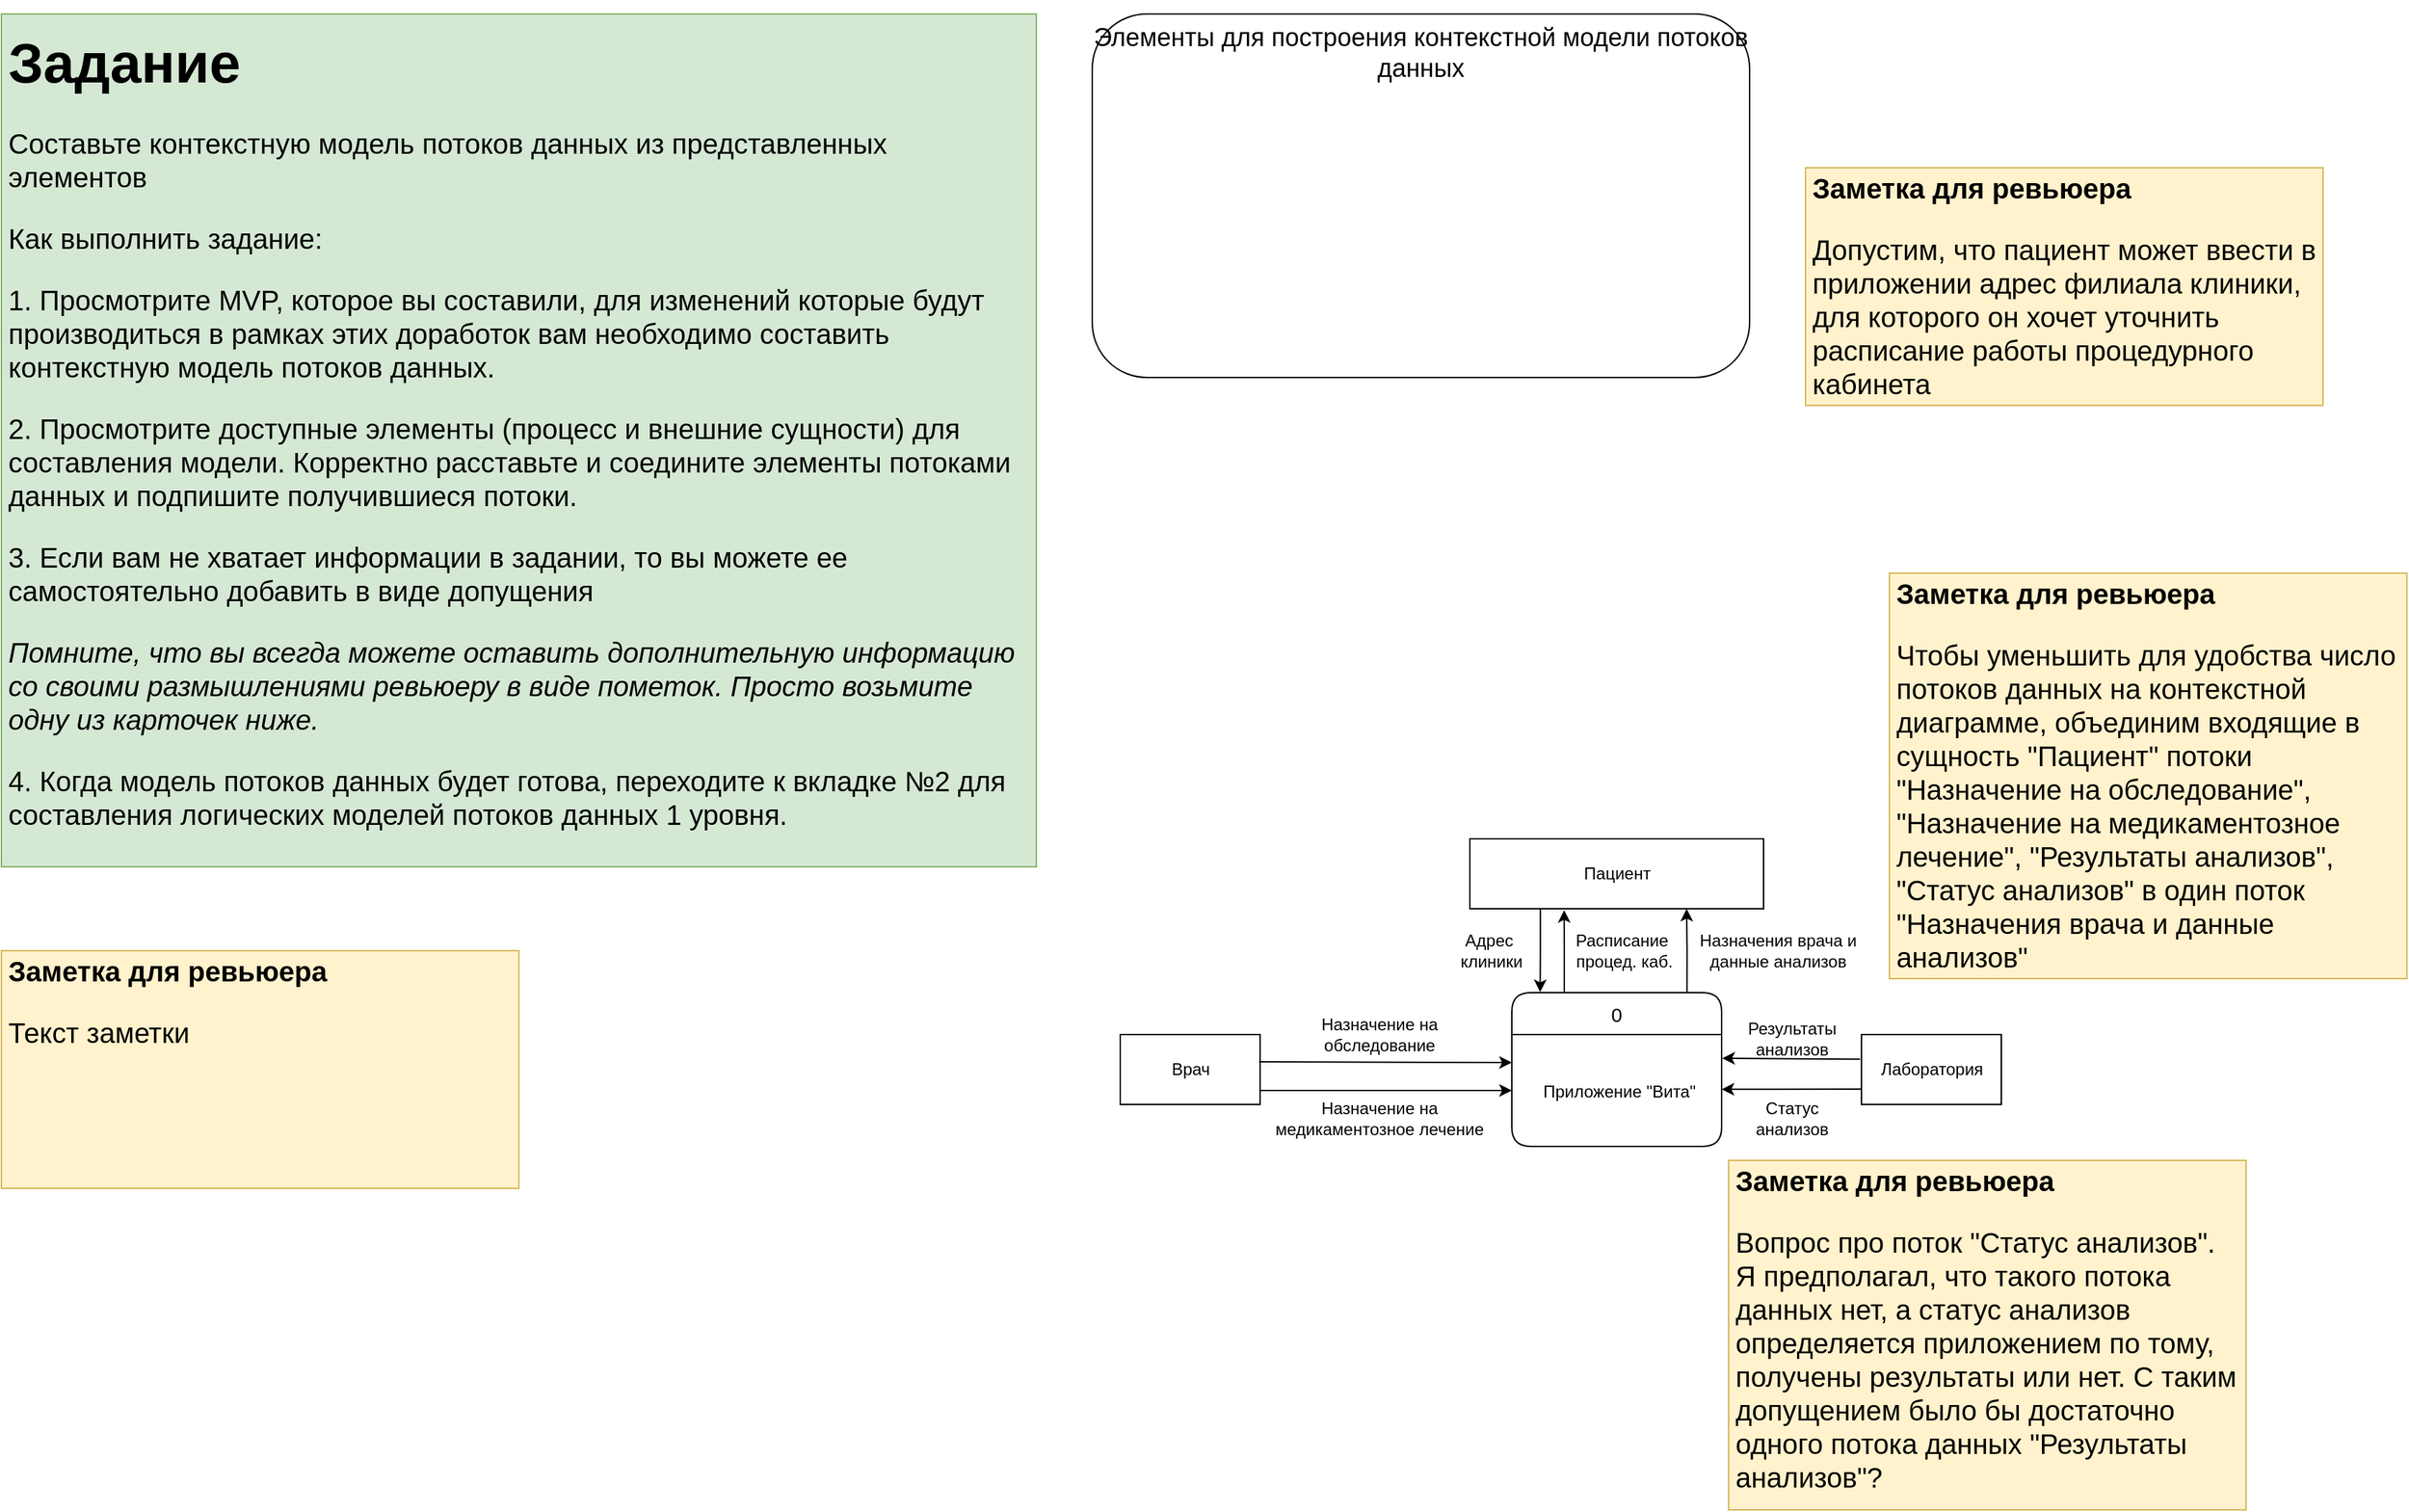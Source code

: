 <mxfile version="24.8.9" pages="2">
  <diagram id="FZimzOWbiY0pmrnXrLaN" name="DFD контекстная">
    <mxGraphModel dx="1748" dy="1575" grid="1" gridSize="10" guides="1" tooltips="1" connect="1" arrows="1" fold="1" page="1" pageScale="1" pageWidth="827" pageHeight="1169" math="0" shadow="0">
      <root>
        <mxCell id="0" />
        <mxCell id="1" parent="0" />
        <mxCell id="komNeLyyzliTDDAAMzvB-7" value="&lt;font style=&quot;font-size: 18px;&quot;&gt;Элементы для построения&amp;nbsp;&lt;span style=&quot;caret-color: rgb(0, 0, 0); text-align: start; text-size-adjust: auto;&quot; data-reactroot=&quot;&quot; class=&quot;notion-enable-hover&quot; data-token-index=&quot;0&quot;&gt;контекстной модели потоков данных&lt;/span&gt;&lt;/font&gt;" style="rounded=1;whiteSpace=wrap;html=1;verticalAlign=top;" parent="1" vertex="1">
          <mxGeometry x="10" y="-1120" width="470" height="260" as="geometry" />
        </mxCell>
        <mxCell id="komNeLyyzliTDDAAMzvB-3" value="Врач" style="html=1;dashed=0;whitespace=wrap;" parent="1" vertex="1">
          <mxGeometry x="30" y="-390" width="100" height="50" as="geometry" />
        </mxCell>
        <mxCell id="komNeLyyzliTDDAAMzvB-4" value="Лаборатория" style="html=1;dashed=0;whitespace=wrap;" parent="1" vertex="1">
          <mxGeometry x="560" y="-390" width="100" height="50" as="geometry" />
        </mxCell>
        <mxCell id="komNeLyyzliTDDAAMzvB-5" value="Пациент" style="html=1;dashed=0;whitespace=wrap;" parent="1" vertex="1">
          <mxGeometry x="280" y="-530" width="210" height="50" as="geometry" />
        </mxCell>
        <mxCell id="komNeLyyzliTDDAAMzvB-8" value="&lt;h1&gt;&lt;font style=&quot;font-size: 40px;&quot;&gt;Задание&lt;/font&gt;&lt;/h1&gt;&lt;font style=&quot;font-size: 20px;&quot;&gt;Составьте контекстную модель потоков данных из представленных элементов&lt;br&gt;&lt;/font&gt;&lt;p style=&quot;font-size: 20px;&quot;&gt;&lt;font style=&quot;font-size: 20px;&quot;&gt;Как выполнить задание:&lt;/font&gt;&lt;/p&gt;&lt;p style=&quot;font-size: 20px;&quot;&gt;&lt;font style=&quot;font-size: 20px;&quot;&gt;1. Просмотрите MVP, которое вы составили, для изменений которые будут производиться в рамках этих доработок вам необходимо составить контекстную модель потоков данных.&amp;nbsp;&lt;/font&gt;&lt;/p&gt;&lt;p style=&quot;font-size: 20px;&quot;&gt;2. Просмотрите доступные элементы (процесс и внешние сущности) для составления модели.&lt;span style=&quot;background-color: initial;&quot;&gt;&amp;nbsp;Корректно расставьте и соедините элементы потоками данных и подпишите получившиеся потоки.&lt;/span&gt;&lt;/p&gt;&lt;p style=&quot;font-size: 20px;&quot;&gt;&lt;font style=&quot;font-size: 20px;&quot;&gt;3. Если вам не хватает информации в задании, то вы можете ее самостоятельно добавить в виде допущения&lt;/font&gt;&lt;/p&gt;&lt;p style=&quot;font-size: 20px;&quot;&gt;&lt;i&gt;Помните, что вы всегда можете оставить дополнительную информацию со своими размышлениями ревьюеру в виде пометок. Просто возьмите одну из карточек ниже.&amp;nbsp;&lt;/i&gt;&lt;/p&gt;&lt;p style=&quot;font-size: 20px;&quot;&gt;&lt;font style=&quot;font-size: 20px;&quot;&gt;4. Когда модель потоков данных будет готова, переходите к вкладке №2 для составления логических моделей потоков данных 1 уровня.&lt;/font&gt;&lt;/p&gt;" style="text;html=1;strokeColor=#82b366;fillColor=#d5e8d4;spacing=5;spacingTop=-20;whiteSpace=wrap;overflow=hidden;rounded=0;fontSize=16;" parent="1" vertex="1">
          <mxGeometry x="-770" y="-1120" width="740" height="610" as="geometry" />
        </mxCell>
        <mxCell id="komNeLyyzliTDDAAMzvB-9" value="&lt;h1 style=&quot;font-size: 20px;&quot;&gt;&lt;font style=&quot;font-size: 20px;&quot;&gt;Заметка для ревьюера&lt;/font&gt;&lt;/h1&gt;&lt;p style=&quot;font-size: 20px;&quot;&gt;&lt;font style=&quot;font-size: 20px;&quot;&gt;Текст заметки&lt;/font&gt;&lt;/p&gt;" style="text;html=1;strokeColor=#d6b656;fillColor=#fff2cc;spacing=5;spacingTop=-20;whiteSpace=wrap;overflow=hidden;rounded=0;fontSize=20;" parent="1" vertex="1">
          <mxGeometry x="-770" y="-450" width="370" height="170" as="geometry" />
        </mxCell>
        <mxCell id="komNeLyyzliTDDAAMzvB-10" value="&lt;h1 style=&quot;font-size: 20px;&quot;&gt;&lt;font style=&quot;font-size: 20px;&quot;&gt;Заметка для ревьюера&lt;/font&gt;&lt;/h1&gt;&lt;p style=&quot;font-size: 20px;&quot;&gt;&lt;font style=&quot;font-size: 20px;&quot;&gt;Чтобы уменьшить для удобства число потоков данных на контекстной диаграмме, объединим входящие в сущность &quot;Пациент&quot; потоки &quot;Назначение на обследование&quot;, &quot;Назначение на медикаментозное лечение&quot;, &quot;Результаты анализов&quot;, &quot;Статус анализов&quot; в один поток &quot;Назначения врача и данные анализов&quot;&lt;/font&gt;&lt;/p&gt;" style="text;html=1;strokeColor=#d6b656;fillColor=#fff2cc;spacing=5;spacingTop=-20;whiteSpace=wrap;overflow=hidden;rounded=0;fontSize=20;" parent="1" vertex="1">
          <mxGeometry x="580" y="-720" width="370" height="290" as="geometry" />
        </mxCell>
        <mxCell id="komNeLyyzliTDDAAMzvB-12" value="&lt;h1 style=&quot;font-size: 20px;&quot;&gt;&lt;font style=&quot;font-size: 20px;&quot;&gt;Заметка для ревьюера&lt;/font&gt;&lt;/h1&gt;&lt;p style=&quot;font-size: 20px;&quot;&gt;Вопрос про поток &quot;Статус анализов&quot;. Я предполагал, что такого потока данных нет, а статус анализов определяется приложением по тому, получены результаты или нет. С таким допущением было бы достаточно одного потока данных &quot;Результаты анализов&quot;?&lt;/p&gt;" style="text;html=1;strokeColor=#d6b656;fillColor=#fff2cc;spacing=5;spacingTop=-20;whiteSpace=wrap;overflow=hidden;rounded=0;fontSize=20;" parent="1" vertex="1">
          <mxGeometry x="465" y="-300" width="370" height="250" as="geometry" />
        </mxCell>
        <mxCell id="komNeLyyzliTDDAAMzvB-13" value="&lt;h1 style=&quot;font-size: 20px;&quot;&gt;&lt;font style=&quot;font-size: 20px;&quot;&gt;Заметка для ревьюера&lt;/font&gt;&lt;/h1&gt;&lt;p style=&quot;font-size: 20px;&quot;&gt;&lt;font style=&quot;font-size: 20px;&quot;&gt;Допустим, что пациент может ввести в приложении адрес филиала клиники, для которого он хочет уточнить расписание работы процедурного кабинета&lt;/font&gt;&lt;/p&gt;" style="text;html=1;strokeColor=#d6b656;fillColor=#fff2cc;spacing=5;spacingTop=-20;whiteSpace=wrap;overflow=hidden;rounded=0;fontSize=20;" parent="1" vertex="1">
          <mxGeometry x="520" y="-1010" width="370" height="170" as="geometry" />
        </mxCell>
        <mxCell id="rhUK0AfXt017CsrgmApv-1" value="0" style="swimlane;childLayout=stackLayout;horizontal=1;startSize=30;horizontalStack=0;rounded=1;fontSize=14;fontStyle=0;strokeWidth=1;resizeParent=0;resizeLast=1;shadow=0;dashed=0;align=center;fillColor=#FFFFFF;" parent="1" vertex="1">
          <mxGeometry x="310" y="-420" width="150" height="110" as="geometry" />
        </mxCell>
        <mxCell id="rhUK0AfXt017CsrgmApv-2" value="Приложение &quot;Вита&quot;" style="align=center;strokeColor=none;fillColor=none;spacingLeft=4;fontSize=12;verticalAlign=middle;resizable=0;rotatable=0;part=1;" parent="rhUK0AfXt017CsrgmApv-1" vertex="1">
          <mxGeometry y="30" width="150" height="80" as="geometry" />
        </mxCell>
        <mxCell id="DyzooZcNPUXdEkCX1lVG-3" style="edgeStyle=orthogonalEdgeStyle;rounded=0;orthogonalLoop=1;jettySize=auto;html=1;exitX=0.24;exitY=1.005;exitDx=0;exitDy=0;entryX=0.135;entryY=-0.003;entryDx=0;entryDy=0;entryPerimeter=0;exitPerimeter=0;" parent="1" source="komNeLyyzliTDDAAMzvB-5" target="rhUK0AfXt017CsrgmApv-1" edge="1">
          <mxGeometry relative="1" as="geometry" />
        </mxCell>
        <mxCell id="DyzooZcNPUXdEkCX1lVG-5" style="edgeStyle=orthogonalEdgeStyle;rounded=0;orthogonalLoop=1;jettySize=auto;html=1;exitX=0.25;exitY=0;exitDx=0;exitDy=0;entryX=0.321;entryY=1.019;entryDx=0;entryDy=0;entryPerimeter=0;" parent="1" source="rhUK0AfXt017CsrgmApv-1" target="komNeLyyzliTDDAAMzvB-5" edge="1">
          <mxGeometry relative="1" as="geometry">
            <mxPoint x="370" y="-470" as="sourcePoint" />
            <mxPoint x="370" y="-409" as="targetPoint" />
          </mxGeometry>
        </mxCell>
        <mxCell id="DyzooZcNPUXdEkCX1lVG-6" value="" style="endArrow=classic;html=1;rounded=0;entryX=0;entryY=0.25;entryDx=0;entryDy=0;exitX=0.993;exitY=0.391;exitDx=0;exitDy=0;exitPerimeter=0;" parent="1" source="komNeLyyzliTDDAAMzvB-3" target="rhUK0AfXt017CsrgmApv-2" edge="1">
          <mxGeometry width="50" height="50" relative="1" as="geometry">
            <mxPoint x="220" y="-370" as="sourcePoint" />
            <mxPoint x="170" y="-420" as="targetPoint" />
          </mxGeometry>
        </mxCell>
        <mxCell id="DyzooZcNPUXdEkCX1lVG-9" value="" style="endArrow=classic;html=1;rounded=0;exitX=-0.01;exitY=0.353;exitDx=0;exitDy=0;exitPerimeter=0;entryX=1.003;entryY=0.212;entryDx=0;entryDy=0;entryPerimeter=0;" parent="1" source="komNeLyyzliTDDAAMzvB-4" target="rhUK0AfXt017CsrgmApv-2" edge="1">
          <mxGeometry width="50" height="50" relative="1" as="geometry">
            <mxPoint x="420" y="-360" as="sourcePoint" />
            <mxPoint x="470" y="-410" as="targetPoint" />
          </mxGeometry>
        </mxCell>
        <mxCell id="zFSTR2425-RGVQLwUXtE-1" value="Результаты &lt;br&gt;анализов" style="text;html=1;align=center;verticalAlign=middle;resizable=0;points=[];autosize=1;strokeColor=none;fillColor=none;" parent="1" vertex="1">
          <mxGeometry x="465" y="-407" width="90" height="40" as="geometry" />
        </mxCell>
        <mxCell id="zFSTR2425-RGVQLwUXtE-2" value="Назначение на &lt;br&gt;обследование" style="text;html=1;align=center;verticalAlign=middle;resizable=0;points=[];autosize=1;strokeColor=none;fillColor=none;" parent="1" vertex="1">
          <mxGeometry x="160" y="-410" width="110" height="40" as="geometry" />
        </mxCell>
        <mxCell id="zFSTR2425-RGVQLwUXtE-3" value="Расписание&amp;nbsp;&lt;br&gt;процед. каб." style="text;html=1;align=center;verticalAlign=middle;resizable=0;points=[];autosize=1;strokeColor=none;fillColor=none;" parent="1" vertex="1">
          <mxGeometry x="345" y="-470" width="90" height="40" as="geometry" />
        </mxCell>
        <mxCell id="zFSTR2425-RGVQLwUXtE-4" value="Адрес&amp;nbsp;&lt;br&gt;клиники" style="text;html=1;align=center;verticalAlign=middle;resizable=0;points=[];autosize=1;strokeColor=none;fillColor=none;" parent="1" vertex="1">
          <mxGeometry x="260" y="-470" width="70" height="40" as="geometry" />
        </mxCell>
        <mxCell id="x0wfG59LnmoMr6hHMUC0-1" value="" style="endArrow=classic;html=1;rounded=0;entryX=0.991;entryY=0.646;entryDx=0;entryDy=0;entryPerimeter=0;" edge="1" parent="1">
          <mxGeometry width="50" height="50" relative="1" as="geometry">
            <mxPoint x="560" y="-351" as="sourcePoint" />
            <mxPoint x="460.0" y="-350.82" as="targetPoint" />
          </mxGeometry>
        </mxCell>
        <mxCell id="x0wfG59LnmoMr6hHMUC0-2" value="Статус&lt;br&gt;анализов" style="text;html=1;align=center;verticalAlign=middle;resizable=0;points=[];autosize=1;strokeColor=none;fillColor=none;" vertex="1" parent="1">
          <mxGeometry x="470" y="-350" width="80" height="40" as="geometry" />
        </mxCell>
        <mxCell id="x0wfG59LnmoMr6hHMUC0-3" value="" style="endArrow=classic;html=1;rounded=0;entryX=0;entryY=0.5;entryDx=0;entryDy=0;exitX=0.997;exitY=0.8;exitDx=0;exitDy=0;exitPerimeter=0;" edge="1" parent="1" source="komNeLyyzliTDDAAMzvB-3" target="rhUK0AfXt017CsrgmApv-2">
          <mxGeometry width="50" height="50" relative="1" as="geometry">
            <mxPoint x="169" y="-350" as="sourcePoint" />
            <mxPoint x="310" y="-350" as="targetPoint" />
          </mxGeometry>
        </mxCell>
        <mxCell id="x0wfG59LnmoMr6hHMUC0-5" value="Назначение на &lt;br&gt;медикаментозное лечение" style="text;html=1;align=center;verticalAlign=middle;resizable=0;points=[];autosize=1;strokeColor=none;fillColor=none;" vertex="1" parent="1">
          <mxGeometry x="130" y="-350" width="170" height="40" as="geometry" />
        </mxCell>
        <mxCell id="x0wfG59LnmoMr6hHMUC0-9" style="edgeStyle=orthogonalEdgeStyle;rounded=0;orthogonalLoop=1;jettySize=auto;html=1;exitX=0.835;exitY=0.002;exitDx=0;exitDy=0;entryX=0.321;entryY=1.019;entryDx=0;entryDy=0;entryPerimeter=0;exitPerimeter=0;" edge="1" parent="1" source="rhUK0AfXt017CsrgmApv-1">
          <mxGeometry relative="1" as="geometry">
            <mxPoint x="436" y="-421" as="sourcePoint" />
            <mxPoint x="435" y="-480" as="targetPoint" />
          </mxGeometry>
        </mxCell>
        <mxCell id="x0wfG59LnmoMr6hHMUC0-10" value="Назначения врача и&lt;br&gt;данные анализов" style="text;html=1;align=center;verticalAlign=middle;resizable=0;points=[];autosize=1;strokeColor=none;fillColor=none;" vertex="1" parent="1">
          <mxGeometry x="430" y="-470" width="140" height="40" as="geometry" />
        </mxCell>
      </root>
    </mxGraphModel>
  </diagram>
  <diagram id="5hfhekeH1kYWlCb4wukP" name="DFD логические">
    <mxGraphModel dx="4513" dy="2795" grid="1" gridSize="10" guides="1" tooltips="1" connect="1" arrows="1" fold="1" page="1" pageScale="1" pageWidth="827" pageHeight="1169" math="0" shadow="0">
      <root>
        <mxCell id="0" />
        <mxCell id="1" parent="0" />
        <mxCell id="a9Sl7O8uez9xCAdCzFx1-1" value="&lt;font style=&quot;font-size: 20px;&quot;&gt;Элементы для построения л&lt;span style=&quot;caret-color: rgb(0, 0, 0); text-align: start; text-size-adjust: auto;&quot; data-reactroot=&quot;&quot; class=&quot;notion-enable-hover&quot; data-token-index=&quot;0&quot;&gt;огических моделей потоков данных уровня 1&lt;/span&gt;&lt;/font&gt;" style="rounded=1;whiteSpace=wrap;html=1;verticalAlign=top;" parent="1" vertex="1">
          <mxGeometry x="10" y="-1120" width="800" height="320" as="geometry" />
        </mxCell>
        <mxCell id="a9Sl7O8uez9xCAdCzFx1-50" value="Пациент" style="html=1;fontSize=11;" parent="1" vertex="1">
          <mxGeometry x="259" y="-760" width="270" height="50" as="geometry" />
        </mxCell>
        <mxCell id="jHLPyTfG74UhzBoQ4_MS-1" style="edgeStyle=orthogonalEdgeStyle;rounded=0;orthogonalLoop=1;jettySize=auto;html=1;entryX=0.004;entryY=0.133;entryDx=0;entryDy=0;exitX=1;exitY=0.5;exitDx=0;exitDy=0;entryPerimeter=0;" parent="1" source="a9Sl7O8uez9xCAdCzFx1-51" target="TyFQIvKSNbhwDLeUT2OL-1" edge="1">
          <mxGeometry relative="1" as="geometry">
            <mxPoint x="167" y="-574" as="sourcePoint" />
            <Array as="points">
              <mxPoint x="163" y="-630" />
              <mxPoint x="224" y="-630" />
            </Array>
          </mxGeometry>
        </mxCell>
        <mxCell id="a9Sl7O8uez9xCAdCzFx1-51" value="Врач" style="html=1;fontSize=11;" parent="1" vertex="1">
          <mxGeometry x="29" y="-652.5" width="110" height="69" as="geometry" />
        </mxCell>
        <mxCell id="a9Sl7O8uez9xCAdCzFx1-52" value="Пациент" style="html=1;fontSize=11;" parent="1" vertex="1">
          <mxGeometry x="619" y="-220" width="110" height="50" as="geometry" />
        </mxCell>
        <mxCell id="Qt4h1afXodVWL4h-qMYQ-40" style="edgeStyle=orthogonalEdgeStyle;rounded=0;orthogonalLoop=1;jettySize=auto;html=1;entryX=-0.003;entryY=0.666;entryDx=0;entryDy=0;entryPerimeter=0;" edge="1" parent="1">
          <mxGeometry relative="1" as="geometry">
            <mxPoint x="189" y="-174.0" as="sourcePoint" />
            <mxPoint x="328.55" y="-174.08" as="targetPoint" />
            <Array as="points">
              <mxPoint x="229" y="-174" />
              <mxPoint x="229" y="-174" />
            </Array>
          </mxGeometry>
        </mxCell>
        <mxCell id="a9Sl7O8uez9xCAdCzFx1-53" value="Врач" style="html=1;fontSize=11;" parent="1" vertex="1">
          <mxGeometry x="79" y="-249.75" width="110" height="89.75" as="geometry" />
        </mxCell>
        <mxCell id="a9Sl7O8uez9xCAdCzFx1-55" value="Лаборатория" style="html=1;fontSize=11;" parent="1" vertex="1">
          <mxGeometry x="664" y="-649.5" width="110" height="69" as="geometry" />
        </mxCell>
        <mxCell id="JQqJk8gsrpiBfC45wu2H-1" value="&lt;h1&gt;&lt;font style=&quot;font-size: 40px;&quot;&gt;Задание&lt;/font&gt;&lt;/h1&gt;&lt;font style=&quot;font-size: 20px;&quot;&gt;Составьте две логические модели потоков данных 1 уровня из представленных элементов. По одной для каждого процесса.&lt;br&gt;&lt;/font&gt;&lt;p style=&quot;font-size: 20px;&quot;&gt;&lt;font style=&quot;font-size: 20px;&quot;&gt;Как выполнить задание:&lt;/font&gt;&lt;/p&gt;&lt;span style=&quot;font-size: 20px;&quot;&gt;1. Просмотрите MVP, которое вы составили, для изменений которые будут производиться в рамках этих доработок вам необходимо составить две логические модели потоков данных.&amp;nbsp;&lt;/span&gt;&lt;p style=&quot;font-size: 20px;&quot;&gt;2. Просмотрите доступные элементы (процесс и внешние сущности) для составления модели.&lt;span style=&quot;background-color: initial;&quot;&gt;&amp;nbsp;Корректно расставьте, соедините элементы потоками данных и подпишите получившиеся потоки.&amp;nbsp;&lt;/span&gt;&lt;/p&gt;&lt;p style=&quot;font-size: 20px;&quot;&gt;3. Добавьте в модели потоков данных к каждому процессу недостающие хранилища данных.&lt;/p&gt;&lt;p style=&quot;font-size: 20px;&quot;&gt;&lt;font style=&quot;font-size: 20px;&quot;&gt;4. Если вам не хватает информации в задании, то вы можете ее самостоятельно добавить в виде допущения&lt;/font&gt;&lt;/p&gt;&lt;p style=&quot;font-size: 20px;&quot;&gt;&lt;i&gt;Помните, что вы всегда можете оставить дополнительную информацию со своими размышлениями ревьюеру в виде пометок. Просто возьмите одну из карточек ниже.&amp;nbsp;&lt;/i&gt;&lt;/p&gt;&lt;p style=&quot;font-size: 20px;&quot;&gt;&lt;font style=&quot;font-size: 20px;&quot;&gt;5. Когда модели потоков данных будут готовы сохраните получившийся файл в формате .drawio, он понадобиться вам в части &quot;Ревью&quot;&lt;/font&gt;&lt;/p&gt;" style="text;html=1;strokeColor=#82b366;fillColor=#d5e8d4;spacing=5;spacingTop=-20;whiteSpace=wrap;overflow=hidden;rounded=0;fontSize=16;" parent="1" vertex="1">
          <mxGeometry x="-770" y="-1120" width="740" height="660" as="geometry" />
        </mxCell>
        <mxCell id="JQqJk8gsrpiBfC45wu2H-2" value="&lt;h1 style=&quot;font-size: 20px;&quot;&gt;&lt;font style=&quot;font-size: 20px;&quot;&gt;Заметка для ревьюера&lt;/font&gt;&lt;/h1&gt;&lt;p style=&quot;font-size: 20px;&quot;&gt;&lt;font style=&quot;font-size: 20px;&quot;&gt;Текст заметки&lt;/font&gt;&lt;/p&gt;" style="text;html=1;strokeColor=#d6b656;fillColor=#fff2cc;spacing=5;spacingTop=-20;whiteSpace=wrap;overflow=hidden;rounded=0;fontSize=20;" parent="1" vertex="1">
          <mxGeometry x="-770" y="-410" width="370" height="170" as="geometry" />
        </mxCell>
        <mxCell id="JQqJk8gsrpiBfC45wu2H-3" value="&lt;h1 style=&quot;font-size: 20px;&quot;&gt;&lt;font style=&quot;font-size: 20px;&quot;&gt;Заметка для ревьюера&lt;/font&gt;&lt;/h1&gt;&lt;p style=&quot;font-size: 20px;&quot;&gt;&lt;font style=&quot;font-size: 20px;&quot;&gt;Текст заметки&lt;/font&gt;&lt;/p&gt;" style="text;html=1;strokeColor=#d6b656;fillColor=#fff2cc;spacing=5;spacingTop=-20;whiteSpace=wrap;overflow=hidden;rounded=0;fontSize=20;" parent="1" vertex="1">
          <mxGeometry x="-760" y="-400" width="370" height="170" as="geometry" />
        </mxCell>
        <mxCell id="JQqJk8gsrpiBfC45wu2H-4" value="&lt;h1 style=&quot;font-size: 20px;&quot;&gt;&lt;font style=&quot;font-size: 20px;&quot;&gt;Заметка для ревьюера&lt;/font&gt;&lt;/h1&gt;&lt;p style=&quot;font-size: 20px;&quot;&gt;&lt;font style=&quot;font-size: 20px;&quot;&gt;Текст заметки&lt;/font&gt;&lt;/p&gt;" style="text;html=1;strokeColor=#d6b656;fillColor=#fff2cc;spacing=5;spacingTop=-20;whiteSpace=wrap;overflow=hidden;rounded=0;fontSize=20;" parent="1" vertex="1">
          <mxGeometry x="-750" y="-390" width="370" height="170" as="geometry" />
        </mxCell>
        <mxCell id="JQqJk8gsrpiBfC45wu2H-5" value="&lt;h1 style=&quot;font-size: 20px;&quot;&gt;&lt;font style=&quot;font-size: 20px;&quot;&gt;Заметка для ревьюера&lt;/font&gt;&lt;/h1&gt;&lt;p style=&quot;font-size: 20px;&quot;&gt;&lt;font style=&quot;font-size: 20px;&quot;&gt;Текст заметки&lt;/font&gt;&lt;/p&gt;" style="text;html=1;strokeColor=#d6b656;fillColor=#fff2cc;spacing=5;spacingTop=-20;whiteSpace=wrap;overflow=hidden;rounded=0;fontSize=20;" parent="1" vertex="1">
          <mxGeometry x="-740" y="-380" width="370" height="170" as="geometry" />
        </mxCell>
        <mxCell id="JQqJk8gsrpiBfC45wu2H-6" value="&lt;h1 style=&quot;font-size: 20px;&quot;&gt;&lt;font style=&quot;font-size: 20px;&quot;&gt;Заметка для ревьюера&lt;/font&gt;&lt;/h1&gt;&lt;p style=&quot;font-size: 20px;&quot;&gt;&lt;font style=&quot;font-size: 20px;&quot;&gt;Текст заметки&lt;/font&gt;&lt;/p&gt;" style="text;html=1;strokeColor=#d6b656;fillColor=#fff2cc;spacing=5;spacingTop=-20;whiteSpace=wrap;overflow=hidden;rounded=0;fontSize=20;" parent="1" vertex="1">
          <mxGeometry x="-730" y="-370" width="370" height="170" as="geometry" />
        </mxCell>
        <mxCell id="TyFQIvKSNbhwDLeUT2OL-1" value="1" style="swimlane;childLayout=stackLayout;horizontal=1;startSize=30;horizontalStack=0;rounded=1;fontSize=14;fontStyle=0;strokeWidth=1;resizeParent=0;resizeLast=1;shadow=0;dashed=0;align=center;fillColor=#FFFFFF;" parent="1" vertex="1">
          <mxGeometry x="279" y="-644" width="235" height="110" as="geometry" />
        </mxCell>
        <mxCell id="TyFQIvKSNbhwDLeUT2OL-2" value="Пройти обследование" style="align=center;strokeColor=none;fillColor=none;spacingLeft=4;fontSize=12;verticalAlign=middle;resizable=0;rotatable=0;part=1;" parent="TyFQIvKSNbhwDLeUT2OL-1" vertex="1">
          <mxGeometry y="30" width="235" height="80" as="geometry" />
        </mxCell>
        <mxCell id="jfRJq12P8PdNFq7zpwv4-1" value="2" style="swimlane;childLayout=stackLayout;horizontal=1;startSize=30;horizontalStack=0;rounded=1;fontSize=14;fontStyle=0;strokeWidth=1;resizeParent=0;resizeLast=1;shadow=0;dashed=0;align=center;fillColor=#FFFFFF;" parent="1" vertex="1">
          <mxGeometry x="329" y="-280" width="150" height="150" as="geometry" />
        </mxCell>
        <mxCell id="jfRJq12P8PdNFq7zpwv4-2" value="Пройти&#xa;медикаментозное &#xa;лечение" style="align=center;strokeColor=none;fillColor=none;spacingLeft=4;fontSize=12;verticalAlign=middle;resizable=0;rotatable=0;part=1;" parent="jfRJq12P8PdNFq7zpwv4-1" vertex="1">
          <mxGeometry y="30" width="150" height="120" as="geometry" />
        </mxCell>
        <mxCell id="jHLPyTfG74UhzBoQ4_MS-5" style="edgeStyle=orthogonalEdgeStyle;rounded=0;orthogonalLoop=1;jettySize=auto;html=1;exitX=0.999;exitY=0.141;exitDx=0;exitDy=0;exitPerimeter=0;entryX=-0.009;entryY=0.312;entryDx=0;entryDy=0;entryPerimeter=0;" parent="1" source="TyFQIvKSNbhwDLeUT2OL-1" target="a9Sl7O8uez9xCAdCzFx1-55" edge="1">
          <mxGeometry relative="1" as="geometry">
            <mxPoint x="633.37" y="-625.25" as="targetPoint" />
            <mxPoint x="516.7" y="-625.93" as="sourcePoint" />
          </mxGeometry>
        </mxCell>
        <mxCell id="jHLPyTfG74UhzBoQ4_MS-6" value="&lt;font style=&quot;font-size: 9px;&quot;&gt;Результаты анализов&lt;/font&gt;" style="text;html=1;align=center;verticalAlign=middle;resizable=0;points=[];autosize=1;strokeColor=none;fillColor=none;" parent="1" vertex="1">
          <mxGeometry x="535.35" y="-628" width="110" height="30" as="geometry" />
        </mxCell>
        <mxCell id="HJIZhay5iHSfjJhqQFBZ-1" value="" style="endArrow=classic;html=1;rounded=0;exitX=0.357;exitY=1.019;exitDx=0;exitDy=0;entryX=0.327;entryY=-0.003;entryDx=0;entryDy=0;exitPerimeter=0;entryPerimeter=0;" parent="1" source="a9Sl7O8uez9xCAdCzFx1-50" target="TyFQIvKSNbhwDLeUT2OL-1" edge="1">
          <mxGeometry width="50" height="50" relative="1" as="geometry">
            <mxPoint x="284" y="-580" as="sourcePoint" />
            <mxPoint x="334" y="-630" as="targetPoint" />
          </mxGeometry>
        </mxCell>
        <mxCell id="VMhOJ56zO1UKF9_Tvc55-1" value="" style="endArrow=classic;html=1;rounded=0;entryX=0.991;entryY=0.646;entryDx=0;entryDy=0;exitX=-0.004;exitY=0.457;exitDx=0;exitDy=0;entryPerimeter=0;exitPerimeter=0;" parent="1" source="a9Sl7O8uez9xCAdCzFx1-55" edge="1">
          <mxGeometry width="50" height="50" relative="1" as="geometry">
            <mxPoint x="635.35" y="-617.75" as="sourcePoint" />
            <mxPoint x="514.0" y="-618.57" as="targetPoint" />
          </mxGeometry>
        </mxCell>
        <mxCell id="VMhOJ56zO1UKF9_Tvc55-2" value="&lt;font style=&quot;font-size: 9px;&quot;&gt;Сданные анализы&lt;/font&gt;" style="text;html=1;align=center;verticalAlign=middle;resizable=0;points=[];autosize=1;strokeColor=none;fillColor=none;" parent="1" vertex="1">
          <mxGeometry x="535.35" y="-652.5" width="100" height="30" as="geometry" />
        </mxCell>
        <mxCell id="cyu-otvu8Ii7oZ65dJeV-4" value="&lt;font style=&quot;font-size: 9px;&quot;&gt;Назначение на&lt;br&gt;медикаментозное лечение&lt;/font&gt;" style="text;html=1;align=center;verticalAlign=middle;resizable=0;points=[];autosize=1;strokeColor=none;fillColor=none;" parent="1" vertex="1">
          <mxGeometry x="186.5" y="-211" width="140" height="40" as="geometry" />
        </mxCell>
        <mxCell id="cyu-otvu8Ii7oZ65dJeV-6" value="&lt;font style=&quot;font-size: 9px;&quot;&gt;Назначение на&lt;br&gt;медикаментозное лечение&lt;/font&gt;" style="text;html=1;align=center;verticalAlign=middle;resizable=0;points=[];autosize=1;strokeColor=none;fillColor=none;" parent="1" vertex="1">
          <mxGeometry x="479" y="-230" width="140" height="40" as="geometry" />
        </mxCell>
        <mxCell id="5o290f8iI-xBhWCJ5gl5-9" style="edgeStyle=orthogonalEdgeStyle;rounded=0;orthogonalLoop=1;jettySize=auto;html=1;exitX=0.641;exitY=-0.01;exitDx=0;exitDy=0;exitPerimeter=0;" edge="1" parent="1">
          <mxGeometry relative="1" as="geometry">
            <mxPoint x="99.03" y="-531.3" as="sourcePoint" />
            <mxPoint x="282" y="-540" as="targetPoint" />
            <Array as="points">
              <mxPoint x="98.93" y="-540" />
              <mxPoint x="281.93" y="-540" />
            </Array>
          </mxGeometry>
        </mxCell>
        <mxCell id="XfzEkY_43_a6bidacL8w-1" value="&amp;nbsp;D1&lt;span style=&quot;white-space: pre;&quot;&gt;&#x9;&lt;/span&gt;&amp;nbsp;Пациенты" style="html=1;dashed=0;whiteSpace=wrap;shape=mxgraph.dfd.dataStoreID;align=left;spacingLeft=3;points=[[0,0],[0.5,0],[1,0],[0,0.5],[1,0.5],[0,1],[0.5,1],[1,1]];" vertex="1" parent="1">
          <mxGeometry x="34" y="-531" width="100" height="30" as="geometry" />
        </mxCell>
        <mxCell id="XfzEkY_43_a6bidacL8w-2" value="&amp;nbsp;D2&lt;span style=&quot;white-space: pre;&quot;&gt;&#x9;&lt;/span&gt;&amp;nbsp;Результаты анализов" style="html=1;dashed=0;whiteSpace=wrap;shape=mxgraph.dfd.dataStoreID;align=left;spacingLeft=3;points=[[0,0],[0.5,0],[1,0],[0,0.5],[1,0.5],[0,1],[0.5,1],[1,1]];" vertex="1" parent="1">
          <mxGeometry x="639" y="-520.94" width="160" height="30" as="geometry" />
        </mxCell>
        <mxCell id="XfzEkY_43_a6bidacL8w-3" value="&amp;nbsp;D3&lt;span style=&quot;white-space: pre;&quot;&gt;&#x9;&lt;/span&gt;&amp;nbsp;Расписание" style="html=1;dashed=0;whiteSpace=wrap;shape=mxgraph.dfd.dataStoreID;align=left;spacingLeft=3;points=[[0,0],[0.5,0],[1,0],[0,0.5],[1,0.5],[0,1],[0.5,1],[1,1]];" vertex="1" parent="1">
          <mxGeometry x="349" y="-470" width="110" height="30" as="geometry" />
        </mxCell>
        <mxCell id="m6lXzXYG29KTeTNOa9Ni-2" value="&lt;font style=&quot;font-size: 9px;&quot;&gt;Назначение на обследование&lt;/font&gt;" style="text;html=1;align=center;verticalAlign=middle;resizable=0;points=[];autosize=1;strokeColor=none;fillColor=none;" vertex="1" parent="1">
          <mxGeometry x="149" y="-695" width="150" height="30" as="geometry" />
        </mxCell>
        <mxCell id="bLq7-1-tUXqTm0aZu_Yc-1" value="&lt;font style=&quot;font-size: 9px;&quot;&gt;&lt;span style=&quot;color: rgb(0, 0, 0); font-family: Helvetica; font-style: normal; font-variant-ligatures: normal; font-variant-caps: normal; font-weight: 400; letter-spacing: normal; orphans: 2; text-indent: 0px; text-transform: none; widows: 2; word-spacing: 0px; -webkit-text-stroke-width: 0px; white-space: nowrap; background-color: rgb(251, 251, 251); text-decoration-thickness: initial; text-decoration-style: initial; text-decoration-color: initial; float: none; display: inline !important;&quot;&gt;Адрес&amp;nbsp;&lt;/span&gt;&lt;br style=&quot;forced-color-adjust: none; color: rgb(0, 0, 0); font-family: Helvetica; font-style: normal; font-variant-ligatures: normal; font-variant-caps: normal; font-weight: 400; letter-spacing: normal; orphans: 2; text-indent: 0px; text-transform: none; widows: 2; word-spacing: 0px; -webkit-text-stroke-width: 0px; white-space: nowrap; background-color: rgb(251, 251, 251); text-decoration-thickness: initial; text-decoration-style: initial; text-decoration-color: initial;&quot;&gt;&lt;span style=&quot;color: rgb(0, 0, 0); font-family: Helvetica; font-style: normal; font-variant-ligatures: normal; font-variant-caps: normal; font-weight: 400; letter-spacing: normal; orphans: 2; text-indent: 0px; text-transform: none; widows: 2; word-spacing: 0px; -webkit-text-stroke-width: 0px; white-space: nowrap; background-color: rgb(251, 251, 251); text-decoration-thickness: initial; text-decoration-style: initial; text-decoration-color: initial; float: none; display: inline !important;&quot;&gt;клиники&lt;/span&gt;&lt;/font&gt;" style="text;whiteSpace=wrap;html=1;align=center;" vertex="1" parent="1">
          <mxGeometry x="299" y="-702.5" width="75" height="50" as="geometry" />
        </mxCell>
        <mxCell id="5o290f8iI-xBhWCJ5gl5-3" value="" style="endArrow=classic;html=1;rounded=0;entryX=0.39;entryY=0.995;entryDx=0;entryDy=0;entryPerimeter=0;" edge="1" parent="1" target="a9Sl7O8uez9xCAdCzFx1-50">
          <mxGeometry width="50" height="50" relative="1" as="geometry">
            <mxPoint x="364" y="-645" as="sourcePoint" />
            <mxPoint x="391.6" y="-710" as="targetPoint" />
          </mxGeometry>
        </mxCell>
        <mxCell id="5o290f8iI-xBhWCJ5gl5-4" value="&lt;span style=&quot;text-wrap-mode: nowrap;&quot;&gt;&lt;font style=&quot;font-size: 9px;&quot;&gt;Расписание&lt;br&gt;процед. каб.&lt;/font&gt;&lt;/span&gt;" style="text;whiteSpace=wrap;html=1;align=center;" vertex="1" parent="1">
          <mxGeometry x="369" y="-702.5" width="50" height="50" as="geometry" />
        </mxCell>
        <mxCell id="5o290f8iI-xBhWCJ5gl5-5" value="&lt;font style=&quot;font-size: 9px;&quot;&gt;Данные пациента&lt;/font&gt;" style="text;html=1;align=center;verticalAlign=middle;resizable=0;points=[];autosize=1;strokeColor=none;fillColor=none;" vertex="1" parent="1">
          <mxGeometry x="163.05" y="-652.5" width="100" height="30" as="geometry" />
        </mxCell>
        <mxCell id="5o290f8iI-xBhWCJ5gl5-6" style="edgeStyle=orthogonalEdgeStyle;rounded=0;orthogonalLoop=1;jettySize=auto;html=1;entryX=0.5;entryY=0;entryDx=0;entryDy=0;" edge="1" parent="1" target="XfzEkY_43_a6bidacL8w-1">
          <mxGeometry relative="1" as="geometry">
            <mxPoint x="279" y="-552" as="sourcePoint" />
            <mxPoint x="178.05" y="-521.94" as="targetPoint" />
            <Array as="points">
              <mxPoint x="84" y="-552" />
            </Array>
          </mxGeometry>
        </mxCell>
        <mxCell id="5o290f8iI-xBhWCJ5gl5-11" value="&lt;font style=&quot;font-size: 9px;&quot;&gt;Мед. карта пациента&lt;/font&gt;" style="text;html=1;align=center;verticalAlign=middle;resizable=0;points=[];autosize=1;strokeColor=none;fillColor=none;" vertex="1" parent="1">
          <mxGeometry x="129" y="-550.94" width="110" height="30" as="geometry" />
        </mxCell>
        <mxCell id="5o290f8iI-xBhWCJ5gl5-12" style="edgeStyle=orthogonalEdgeStyle;rounded=0;orthogonalLoop=1;jettySize=auto;html=1;exitX=-0.003;exitY=0.211;exitDx=0;exitDy=0;exitPerimeter=0;entryX=1.005;entryY=0.463;entryDx=0;entryDy=0;entryPerimeter=0;" edge="1" parent="1" source="TyFQIvKSNbhwDLeUT2OL-1" target="a9Sl7O8uez9xCAdCzFx1-51">
          <mxGeometry relative="1" as="geometry">
            <mxPoint x="174" y="-619" as="sourcePoint" />
            <mxPoint x="169" y="-620" as="targetPoint" />
            <Array as="points">
              <mxPoint x="224" y="-621" />
            </Array>
          </mxGeometry>
        </mxCell>
        <mxCell id="5o290f8iI-xBhWCJ5gl5-13" value="&lt;font style=&quot;font-size: 9px;&quot;&gt;Мед. карта пациента&lt;/font&gt;" style="text;html=1;align=center;verticalAlign=middle;resizable=0;points=[];autosize=1;strokeColor=none;fillColor=none;" vertex="1" parent="1">
          <mxGeometry x="161.05" y="-632" width="110" height="30" as="geometry" />
        </mxCell>
        <mxCell id="5o290f8iI-xBhWCJ5gl5-14" style="edgeStyle=orthogonalEdgeStyle;rounded=0;orthogonalLoop=1;jettySize=auto;html=1;exitX=0.998;exitY=0.937;exitDx=0;exitDy=0;entryX=-0.002;entryY=0.324;entryDx=0;entryDy=0;entryPerimeter=0;exitPerimeter=0;" edge="1" parent="1" source="a9Sl7O8uez9xCAdCzFx1-51" target="TyFQIvKSNbhwDLeUT2OL-2">
          <mxGeometry relative="1" as="geometry" />
        </mxCell>
        <mxCell id="5o290f8iI-xBhWCJ5gl5-15" value="&lt;font style=&quot;font-size: 9px;&quot;&gt;Данные пациента&lt;/font&gt;" style="text;html=1;align=center;verticalAlign=middle;resizable=0;points=[];autosize=1;strokeColor=none;fillColor=none;" vertex="1" parent="1">
          <mxGeometry x="129" y="-575.5" width="100" height="30" as="geometry" />
        </mxCell>
        <mxCell id="5o290f8iI-xBhWCJ5gl5-16" value="&lt;font style=&quot;font-size: 9px;&quot;&gt;Назначение на обследование&lt;/font&gt;" style="text;html=1;align=center;verticalAlign=middle;resizable=0;points=[];autosize=1;strokeColor=none;fillColor=none;" vertex="1" parent="1">
          <mxGeometry x="134" y="-610.5" width="150" height="30" as="geometry" />
        </mxCell>
        <mxCell id="5o290f8iI-xBhWCJ5gl5-17" style="edgeStyle=orthogonalEdgeStyle;rounded=0;orthogonalLoop=1;jettySize=auto;html=1;exitX=0.086;exitY=1.002;exitDx=0;exitDy=0;entryX=0.654;entryY=0.992;entryDx=0;entryDy=0;exitPerimeter=0;entryPerimeter=0;" edge="1" parent="1" source="TyFQIvKSNbhwDLeUT2OL-2" target="XfzEkY_43_a6bidacL8w-1">
          <mxGeometry relative="1" as="geometry">
            <Array as="points">
              <mxPoint x="297" y="-481" />
              <mxPoint x="99" y="-481" />
              <mxPoint x="99" y="-501" />
            </Array>
          </mxGeometry>
        </mxCell>
        <mxCell id="5o290f8iI-xBhWCJ5gl5-18" value="&lt;font style=&quot;font-size: 9px;&quot;&gt;Назначение на обследование&lt;/font&gt;" style="text;html=1;align=center;verticalAlign=middle;resizable=0;points=[];autosize=1;strokeColor=none;fillColor=none;" vertex="1" parent="1">
          <mxGeometry x="129" y="-505" width="150" height="30" as="geometry" />
        </mxCell>
        <mxCell id="5o290f8iI-xBhWCJ5gl5-21" style="edgeStyle=orthogonalEdgeStyle;rounded=0;orthogonalLoop=1;jettySize=auto;html=1;entryX=0.128;entryY=0.994;entryDx=0;entryDy=0;entryPerimeter=0;" edge="1" parent="1" source="XfzEkY_43_a6bidacL8w-1" target="TyFQIvKSNbhwDLeUT2OL-2">
          <mxGeometry relative="1" as="geometry">
            <Array as="points">
              <mxPoint x="84" y="-470" />
              <mxPoint x="309" y="-470" />
              <mxPoint x="309" y="-534" />
            </Array>
          </mxGeometry>
        </mxCell>
        <mxCell id="5o290f8iI-xBhWCJ5gl5-23" value="&lt;font style=&quot;font-size: 9px;&quot;&gt;Назначение на обследование&lt;/font&gt;" style="text;html=1;align=center;verticalAlign=middle;resizable=0;points=[];autosize=1;strokeColor=none;fillColor=none;" vertex="1" parent="1">
          <mxGeometry x="129" y="-480" width="150" height="30" as="geometry" />
        </mxCell>
        <mxCell id="Hb7hdlRpOF4o9kKWbSsk-1" value="" style="endArrow=classic;html=1;rounded=0;entryX=0.123;entryY=0.983;entryDx=0;entryDy=0;entryPerimeter=0;exitX=0.055;exitY=0.006;exitDx=0;exitDy=0;exitPerimeter=0;" edge="1" parent="1" source="TyFQIvKSNbhwDLeUT2OL-1" target="a9Sl7O8uez9xCAdCzFx1-50">
          <mxGeometry width="50" height="50" relative="1" as="geometry">
            <mxPoint x="289" y="-610" as="sourcePoint" />
            <mxPoint x="339" y="-660" as="targetPoint" />
          </mxGeometry>
        </mxCell>
        <mxCell id="Hb7hdlRpOF4o9kKWbSsk-4" value="" style="endArrow=classic;html=1;rounded=0;exitX=0.474;exitY=1.003;exitDx=0;exitDy=0;entryX=0.373;entryY=-0.029;entryDx=0;entryDy=0;entryPerimeter=0;exitPerimeter=0;" edge="1" parent="1" source="TyFQIvKSNbhwDLeUT2OL-2" target="XfzEkY_43_a6bidacL8w-3">
          <mxGeometry width="50" height="50" relative="1" as="geometry">
            <mxPoint x="302" y="-633" as="sourcePoint" />
            <mxPoint x="489" y="-720" as="targetPoint" />
          </mxGeometry>
        </mxCell>
        <mxCell id="KJm09pdWuLntyfGtqm7C-1" value="&lt;font style=&quot;font-size: 9px;&quot;&gt;&lt;span style=&quot;color: rgb(0, 0, 0); font-family: Helvetica; font-style: normal; font-variant-ligatures: normal; font-variant-caps: normal; font-weight: 400; letter-spacing: normal; orphans: 2; text-indent: 0px; text-transform: none; widows: 2; word-spacing: 0px; -webkit-text-stroke-width: 0px; white-space: nowrap; background-color: rgb(251, 251, 251); text-decoration-thickness: initial; text-decoration-style: initial; text-decoration-color: initial; float: none; display: inline !important;&quot;&gt;Адрес&amp;nbsp;&lt;/span&gt;&lt;br style=&quot;forced-color-adjust: none; color: rgb(0, 0, 0); font-family: Helvetica; font-style: normal; font-variant-ligatures: normal; font-variant-caps: normal; font-weight: 400; letter-spacing: normal; orphans: 2; text-indent: 0px; text-transform: none; widows: 2; word-spacing: 0px; -webkit-text-stroke-width: 0px; white-space: nowrap; background-color: rgb(251, 251, 251); text-decoration-thickness: initial; text-decoration-style: initial; text-decoration-color: initial;&quot;&gt;&lt;span style=&quot;color: rgb(0, 0, 0); font-family: Helvetica; font-style: normal; font-variant-ligatures: normal; font-variant-caps: normal; font-weight: 400; letter-spacing: normal; orphans: 2; text-indent: 0px; text-transform: none; widows: 2; word-spacing: 0px; -webkit-text-stroke-width: 0px; white-space: nowrap; background-color: rgb(251, 251, 251); text-decoration-thickness: initial; text-decoration-style: initial; text-decoration-color: initial; float: none; display: inline !important;&quot;&gt;клиники&lt;/span&gt;&lt;/font&gt;" style="text;whiteSpace=wrap;html=1;align=center;" vertex="1" parent="1">
          <mxGeometry x="329" y="-525" width="75" height="50" as="geometry" />
        </mxCell>
        <mxCell id="KJm09pdWuLntyfGtqm7C-2" value="" style="endArrow=classic;html=1;rounded=0;exitX=0.5;exitY=0;exitDx=0;exitDy=0;entryX=0.535;entryY=1.007;entryDx=0;entryDy=0;entryPerimeter=0;" edge="1" parent="1" source="XfzEkY_43_a6bidacL8w-3" target="TyFQIvKSNbhwDLeUT2OL-2">
          <mxGeometry width="50" height="50" relative="1" as="geometry">
            <mxPoint x="500" y="-634" as="sourcePoint" />
            <mxPoint x="501" y="-710" as="targetPoint" />
          </mxGeometry>
        </mxCell>
        <mxCell id="KJm09pdWuLntyfGtqm7C-3" value="&lt;span style=&quot;text-wrap-mode: nowrap;&quot;&gt;&lt;font style=&quot;font-size: 9px;&quot;&gt;Расписание&lt;br&gt;процед. каб.&lt;/font&gt;&lt;/span&gt;" style="text;whiteSpace=wrap;html=1;align=center;" vertex="1" parent="1">
          <mxGeometry x="397" y="-525" width="75" height="50" as="geometry" />
        </mxCell>
        <mxCell id="Qt4h1afXodVWL4h-qMYQ-3" value="" style="endArrow=classic;html=1;rounded=0;entryX=0.991;entryY=0.646;entryDx=0;entryDy=0;exitX=-0.004;exitY=0.457;exitDx=0;exitDy=0;entryPerimeter=0;exitPerimeter=0;" edge="1" parent="1">
          <mxGeometry width="50" height="50" relative="1" as="geometry">
            <mxPoint x="664" y="-592.43" as="sourcePoint" />
            <mxPoint x="514.0" y="-593.0" as="targetPoint" />
          </mxGeometry>
        </mxCell>
        <mxCell id="Qt4h1afXodVWL4h-qMYQ-4" value="&lt;font style=&quot;font-size: 9px;&quot;&gt;Статус анализов&lt;/font&gt;" style="text;html=1;align=center;verticalAlign=middle;resizable=0;points=[];autosize=1;strokeColor=none;fillColor=none;" vertex="1" parent="1">
          <mxGeometry x="545.35" y="-602" width="90" height="30" as="geometry" />
        </mxCell>
        <mxCell id="Qt4h1afXodVWL4h-qMYQ-5" style="edgeStyle=orthogonalEdgeStyle;rounded=0;orthogonalLoop=1;jettySize=auto;html=1;exitX=1;exitY=0.75;exitDx=0;exitDy=0;entryX=0.629;entryY=-0.013;entryDx=0;entryDy=0;entryPerimeter=0;" edge="1" parent="1" target="XfzEkY_43_a6bidacL8w-2">
          <mxGeometry relative="1" as="geometry">
            <mxPoint x="514" y="-545.5" as="sourcePoint" />
            <mxPoint x="739" y="-522" as="targetPoint" />
            <Array as="points">
              <mxPoint x="514" y="-540" />
              <mxPoint x="740" y="-540" />
              <mxPoint x="740" y="-521" />
            </Array>
          </mxGeometry>
        </mxCell>
        <mxCell id="Qt4h1afXodVWL4h-qMYQ-6" value="&lt;font style=&quot;font-size: 9px;&quot;&gt;Статус анализов&lt;/font&gt;" style="text;html=1;align=center;verticalAlign=middle;resizable=0;points=[];autosize=1;strokeColor=none;fillColor=none;" vertex="1" parent="1">
          <mxGeometry x="589" y="-561" width="90" height="30" as="geometry" />
        </mxCell>
        <mxCell id="Qt4h1afXodVWL4h-qMYQ-2" value="&lt;font style=&quot;font-size: 9px;&quot;&gt;Результаты анализов&lt;/font&gt;" style="text;html=1;align=center;verticalAlign=middle;resizable=0;points=[];autosize=1;strokeColor=none;fillColor=none;" vertex="1" parent="1">
          <mxGeometry x="579" y="-575.5" width="110" height="30" as="geometry" />
        </mxCell>
        <mxCell id="Qt4h1afXodVWL4h-qMYQ-8" style="edgeStyle=orthogonalEdgeStyle;rounded=0;orthogonalLoop=1;jettySize=auto;html=1;exitX=1;exitY=0.75;exitDx=0;exitDy=0;entryX=0.746;entryY=-0.03;entryDx=0;entryDy=0;entryPerimeter=0;" edge="1" parent="1" source="TyFQIvKSNbhwDLeUT2OL-2" target="XfzEkY_43_a6bidacL8w-2">
          <mxGeometry relative="1" as="geometry">
            <mxPoint x="532.99" y="-570" as="sourcePoint" />
            <mxPoint x="758.99" y="-545.5" as="targetPoint" />
            <Array as="points">
              <mxPoint x="758" y="-554" />
            </Array>
          </mxGeometry>
        </mxCell>
        <mxCell id="Qt4h1afXodVWL4h-qMYQ-9" value="" style="endArrow=classic;html=1;rounded=0;exitX=0.825;exitY=0.993;exitDx=0;exitDy=0;entryX=0.865;entryY=-0.002;entryDx=0;entryDy=0;entryPerimeter=0;exitPerimeter=0;" edge="1" parent="1" source="a9Sl7O8uez9xCAdCzFx1-50" target="TyFQIvKSNbhwDLeUT2OL-1">
          <mxGeometry width="50" height="50" relative="1" as="geometry">
            <mxPoint x="434" y="-709" as="sourcePoint" />
            <mxPoint x="435" y="-644" as="targetPoint" />
          </mxGeometry>
        </mxCell>
        <mxCell id="Qt4h1afXodVWL4h-qMYQ-10" value="&lt;span style=&quot;text-wrap-mode: nowrap;&quot;&gt;&lt;font style=&quot;font-size: 9px;&quot;&gt;Сдача&lt;br&gt;анализов&lt;/font&gt;&lt;/span&gt;" style="text;whiteSpace=wrap;html=1;align=center;" vertex="1" parent="1">
          <mxGeometry x="434" y="-702.5" width="50" height="50" as="geometry" />
        </mxCell>
        <mxCell id="Qt4h1afXodVWL4h-qMYQ-12" value="" style="endArrow=classic;html=1;rounded=0;entryX=0.39;entryY=0.995;entryDx=0;entryDy=0;entryPerimeter=0;exitX=0.893;exitY=-0.002;exitDx=0;exitDy=0;exitPerimeter=0;" edge="1" parent="1" source="TyFQIvKSNbhwDLeUT2OL-1">
          <mxGeometry width="50" height="50" relative="1" as="geometry">
            <mxPoint x="489" y="-645" as="sourcePoint" />
            <mxPoint x="489" y="-710" as="targetPoint" />
          </mxGeometry>
        </mxCell>
        <mxCell id="Qt4h1afXodVWL4h-qMYQ-13" value="&lt;span style=&quot;text-wrap-mode: nowrap;&quot;&gt;&lt;font style=&quot;font-size: 9px;&quot;&gt;Статус&lt;br&gt;анализов&lt;/font&gt;&lt;/span&gt;" style="text;whiteSpace=wrap;html=1;align=center;" vertex="1" parent="1">
          <mxGeometry x="489" y="-702.5" width="50" height="50" as="geometry" />
        </mxCell>
        <mxCell id="Qt4h1afXodVWL4h-qMYQ-15" value="" style="endArrow=classic;html=1;rounded=0;exitX=0.936;exitY=-0.003;exitDx=0;exitDy=0;exitPerimeter=0;" edge="1" parent="1" source="TyFQIvKSNbhwDLeUT2OL-1">
          <mxGeometry width="50" height="50" relative="1" as="geometry">
            <mxPoint x="497.315" y="-644.0" as="sourcePoint" />
            <mxPoint x="499" y="-710" as="targetPoint" />
            <Array as="points">
              <mxPoint x="499" y="-660" />
              <mxPoint x="549" y="-660" />
              <mxPoint x="549" y="-700" />
              <mxPoint x="499" y="-700" />
            </Array>
          </mxGeometry>
        </mxCell>
        <mxCell id="Qt4h1afXodVWL4h-qMYQ-18" value="&lt;span style=&quot;text-wrap-mode: nowrap;&quot;&gt;&lt;font style=&quot;font-size: 9px;&quot;&gt;Результаты&lt;br&gt;анализов&lt;/font&gt;&lt;/span&gt;" style="text;whiteSpace=wrap;html=1;align=center;" vertex="1" parent="1">
          <mxGeometry x="551" y="-702.5" width="50" height="50" as="geometry" />
        </mxCell>
        <mxCell id="Qt4h1afXodVWL4h-qMYQ-19" style="edgeStyle=orthogonalEdgeStyle;rounded=0;orthogonalLoop=1;jettySize=auto;html=1;entryX=0.934;entryY=0.991;entryDx=0;entryDy=0;entryPerimeter=0;" edge="1" parent="1" source="XfzEkY_43_a6bidacL8w-2" target="TyFQIvKSNbhwDLeUT2OL-2">
          <mxGeometry relative="1" as="geometry">
            <Array as="points">
              <mxPoint x="739" y="-460" />
              <mxPoint x="499" y="-460" />
            </Array>
          </mxGeometry>
        </mxCell>
        <mxCell id="Qt4h1afXodVWL4h-qMYQ-20" style="edgeStyle=orthogonalEdgeStyle;rounded=0;orthogonalLoop=1;jettySize=auto;html=1;exitX=0.5;exitY=1;exitDx=0;exitDy=0;entryX=0.849;entryY=1.009;entryDx=0;entryDy=0;entryPerimeter=0;" edge="1" parent="1" source="XfzEkY_43_a6bidacL8w-2" target="TyFQIvKSNbhwDLeUT2OL-2">
          <mxGeometry relative="1" as="geometry">
            <Array as="points">
              <mxPoint x="759" y="-491" />
              <mxPoint x="759" y="-440" />
              <mxPoint x="478" y="-440" />
            </Array>
          </mxGeometry>
        </mxCell>
        <mxCell id="Qt4h1afXodVWL4h-qMYQ-21" value="&lt;font style=&quot;font-size: 9px;&quot;&gt;Результаты анализов&lt;/font&gt;" style="text;html=1;align=center;verticalAlign=middle;resizable=0;points=[];autosize=1;strokeColor=none;fillColor=none;" vertex="1" parent="1">
          <mxGeometry x="556" y="-485" width="110" height="30" as="geometry" />
        </mxCell>
        <mxCell id="Qt4h1afXodVWL4h-qMYQ-22" value="&lt;font style=&quot;font-size: 9px;&quot;&gt;Статус анализов&lt;/font&gt;" style="text;html=1;align=center;verticalAlign=middle;resizable=0;points=[];autosize=1;strokeColor=none;fillColor=none;" vertex="1" parent="1">
          <mxGeometry x="565" y="-463" width="90" height="30" as="geometry" />
        </mxCell>
        <mxCell id="Qt4h1afXodVWL4h-qMYQ-27" style="edgeStyle=orthogonalEdgeStyle;rounded=0;orthogonalLoop=1;jettySize=auto;html=1;entryX=0.004;entryY=0.133;entryDx=0;entryDy=0;entryPerimeter=0;" edge="1" parent="1">
          <mxGeometry relative="1" as="geometry">
            <mxPoint x="189" y="-237" as="sourcePoint" />
            <mxPoint x="329" y="-236.5" as="targetPoint" />
            <Array as="points">
              <mxPoint x="212" y="-237.5" />
              <mxPoint x="273" y="-237.5" />
            </Array>
          </mxGeometry>
        </mxCell>
        <mxCell id="Qt4h1afXodVWL4h-qMYQ-28" value="&lt;font style=&quot;font-size: 9px;&quot;&gt;Данные пациента&lt;/font&gt;" style="text;html=1;align=center;verticalAlign=middle;resizable=0;points=[];autosize=1;strokeColor=none;fillColor=none;" vertex="1" parent="1">
          <mxGeometry x="212.05" y="-260" width="100" height="30" as="geometry" />
        </mxCell>
        <mxCell id="Qt4h1afXodVWL4h-qMYQ-29" style="edgeStyle=orthogonalEdgeStyle;rounded=0;orthogonalLoop=1;jettySize=auto;html=1;exitX=-0.003;exitY=0.211;exitDx=0;exitDy=0;exitPerimeter=0;entryX=1.005;entryY=0.463;entryDx=0;entryDy=0;entryPerimeter=0;" edge="1" parent="1">
          <mxGeometry relative="1" as="geometry">
            <mxPoint x="327" y="-228.5" as="sourcePoint" />
            <mxPoint x="189" y="-228.5" as="targetPoint" />
            <Array as="points">
              <mxPoint x="273" y="-228.5" />
            </Array>
          </mxGeometry>
        </mxCell>
        <mxCell id="Qt4h1afXodVWL4h-qMYQ-30" value="&lt;font style=&quot;font-size: 9px;&quot;&gt;Мед. карта пациента&lt;/font&gt;" style="text;html=1;align=center;verticalAlign=middle;resizable=0;points=[];autosize=1;strokeColor=none;fillColor=none;" vertex="1" parent="1">
          <mxGeometry x="210.05" y="-239.5" width="110" height="30" as="geometry" />
        </mxCell>
        <mxCell id="Qt4h1afXodVWL4h-qMYQ-32" style="edgeStyle=orthogonalEdgeStyle;rounded=0;orthogonalLoop=1;jettySize=auto;html=1;exitX=0.641;exitY=-0.01;exitDx=0;exitDy=0;exitPerimeter=0;" edge="1" parent="1">
          <mxGeometry relative="1" as="geometry">
            <mxPoint x="146.53" y="-129.3" as="sourcePoint" />
            <mxPoint x="329.5" y="-138" as="targetPoint" />
            <Array as="points">
              <mxPoint x="146.43" y="-138" />
              <mxPoint x="329.43" y="-138" />
            </Array>
          </mxGeometry>
        </mxCell>
        <mxCell id="Qt4h1afXodVWL4h-qMYQ-33" value="&amp;nbsp;D1&lt;span style=&quot;white-space: pre;&quot;&gt;&#x9;&lt;/span&gt;&amp;nbsp;Пациенты" style="html=1;dashed=0;whiteSpace=wrap;shape=mxgraph.dfd.dataStoreID;align=left;spacingLeft=3;points=[[0,0],[0.5,0],[1,0],[0,0.5],[1,0.5],[0,1],[0.5,1],[1,1]];" vertex="1" parent="1">
          <mxGeometry x="81.5" y="-129" width="100" height="30" as="geometry" />
        </mxCell>
        <mxCell id="Qt4h1afXodVWL4h-qMYQ-34" style="edgeStyle=orthogonalEdgeStyle;rounded=0;orthogonalLoop=1;jettySize=auto;html=1;entryX=0.5;entryY=0;entryDx=0;entryDy=0;" edge="1" parent="1" target="Qt4h1afXodVWL4h-qMYQ-33">
          <mxGeometry relative="1" as="geometry">
            <mxPoint x="326.5" y="-150" as="sourcePoint" />
            <mxPoint x="225.55" y="-119.94" as="targetPoint" />
            <Array as="points">
              <mxPoint x="131.5" y="-150" />
            </Array>
          </mxGeometry>
        </mxCell>
        <mxCell id="Qt4h1afXodVWL4h-qMYQ-35" value="&lt;font style=&quot;font-size: 9px;&quot;&gt;Мед. карта пациента&lt;/font&gt;" style="text;html=1;align=center;verticalAlign=middle;resizable=0;points=[];autosize=1;strokeColor=none;fillColor=none;" vertex="1" parent="1">
          <mxGeometry x="176.5" y="-148.94" width="110" height="30" as="geometry" />
        </mxCell>
        <mxCell id="Qt4h1afXodVWL4h-qMYQ-36" style="edgeStyle=orthogonalEdgeStyle;rounded=0;orthogonalLoop=1;jettySize=auto;html=1;exitX=0.086;exitY=1.002;exitDx=0;exitDy=0;entryX=0.654;entryY=0.992;entryDx=0;entryDy=0;exitPerimeter=0;entryPerimeter=0;" edge="1" parent="1" target="Qt4h1afXodVWL4h-qMYQ-33">
          <mxGeometry relative="1" as="geometry">
            <mxPoint x="346.5" y="-132" as="sourcePoint" />
            <Array as="points">
              <mxPoint x="344.5" y="-79" />
              <mxPoint x="146.5" y="-79" />
              <mxPoint x="146.5" y="-99" />
            </Array>
          </mxGeometry>
        </mxCell>
        <mxCell id="Qt4h1afXodVWL4h-qMYQ-37" value="&lt;font style=&quot;font-size: 9px;&quot;&gt;Назначение на медикаментозное лечение&lt;/font&gt;" style="text;html=1;align=center;verticalAlign=middle;resizable=0;points=[];autosize=1;strokeColor=none;fillColor=none;" vertex="1" parent="1">
          <mxGeometry x="151.5" y="-103" width="200" height="30" as="geometry" />
        </mxCell>
        <mxCell id="Qt4h1afXodVWL4h-qMYQ-38" style="edgeStyle=orthogonalEdgeStyle;rounded=0;orthogonalLoop=1;jettySize=auto;html=1;entryX=0.128;entryY=0.994;entryDx=0;entryDy=0;entryPerimeter=0;" edge="1" parent="1" source="Qt4h1afXodVWL4h-qMYQ-33">
          <mxGeometry relative="1" as="geometry">
            <mxPoint x="356.5" y="-132" as="targetPoint" />
            <Array as="points">
              <mxPoint x="131.5" y="-68" />
              <mxPoint x="356.5" y="-68" />
              <mxPoint x="356.5" y="-132" />
            </Array>
          </mxGeometry>
        </mxCell>
        <mxCell id="Qt4h1afXodVWL4h-qMYQ-39" value="&lt;font style=&quot;font-size: 9px;&quot;&gt;Назначение на медикаментозное лечение&lt;/font&gt;" style="text;html=1;align=center;verticalAlign=middle;resizable=0;points=[];autosize=1;strokeColor=none;fillColor=none;" vertex="1" parent="1">
          <mxGeometry x="151.5" y="-78" width="200" height="30" as="geometry" />
        </mxCell>
        <mxCell id="Qt4h1afXodVWL4h-qMYQ-41" value="&lt;font style=&quot;font-size: 9px;&quot;&gt;Данные пациента&lt;/font&gt;" style="text;html=1;align=center;verticalAlign=middle;resizable=0;points=[];autosize=1;strokeColor=none;fillColor=none;" vertex="1" parent="1">
          <mxGeometry x="189.0" y="-171" width="100" height="30" as="geometry" />
        </mxCell>
        <mxCell id="Qt4h1afXodVWL4h-qMYQ-42" style="edgeStyle=orthogonalEdgeStyle;rounded=0;orthogonalLoop=1;jettySize=auto;html=1;exitX=1;exitY=0.5;exitDx=0;exitDy=0;" edge="1" parent="1" source="jfRJq12P8PdNFq7zpwv4-2">
          <mxGeometry relative="1" as="geometry">
            <mxPoint x="619" y="-192" as="targetPoint" />
            <Array as="points">
              <mxPoint x="479" y="-192" />
            </Array>
          </mxGeometry>
        </mxCell>
      </root>
    </mxGraphModel>
  </diagram>
</mxfile>
